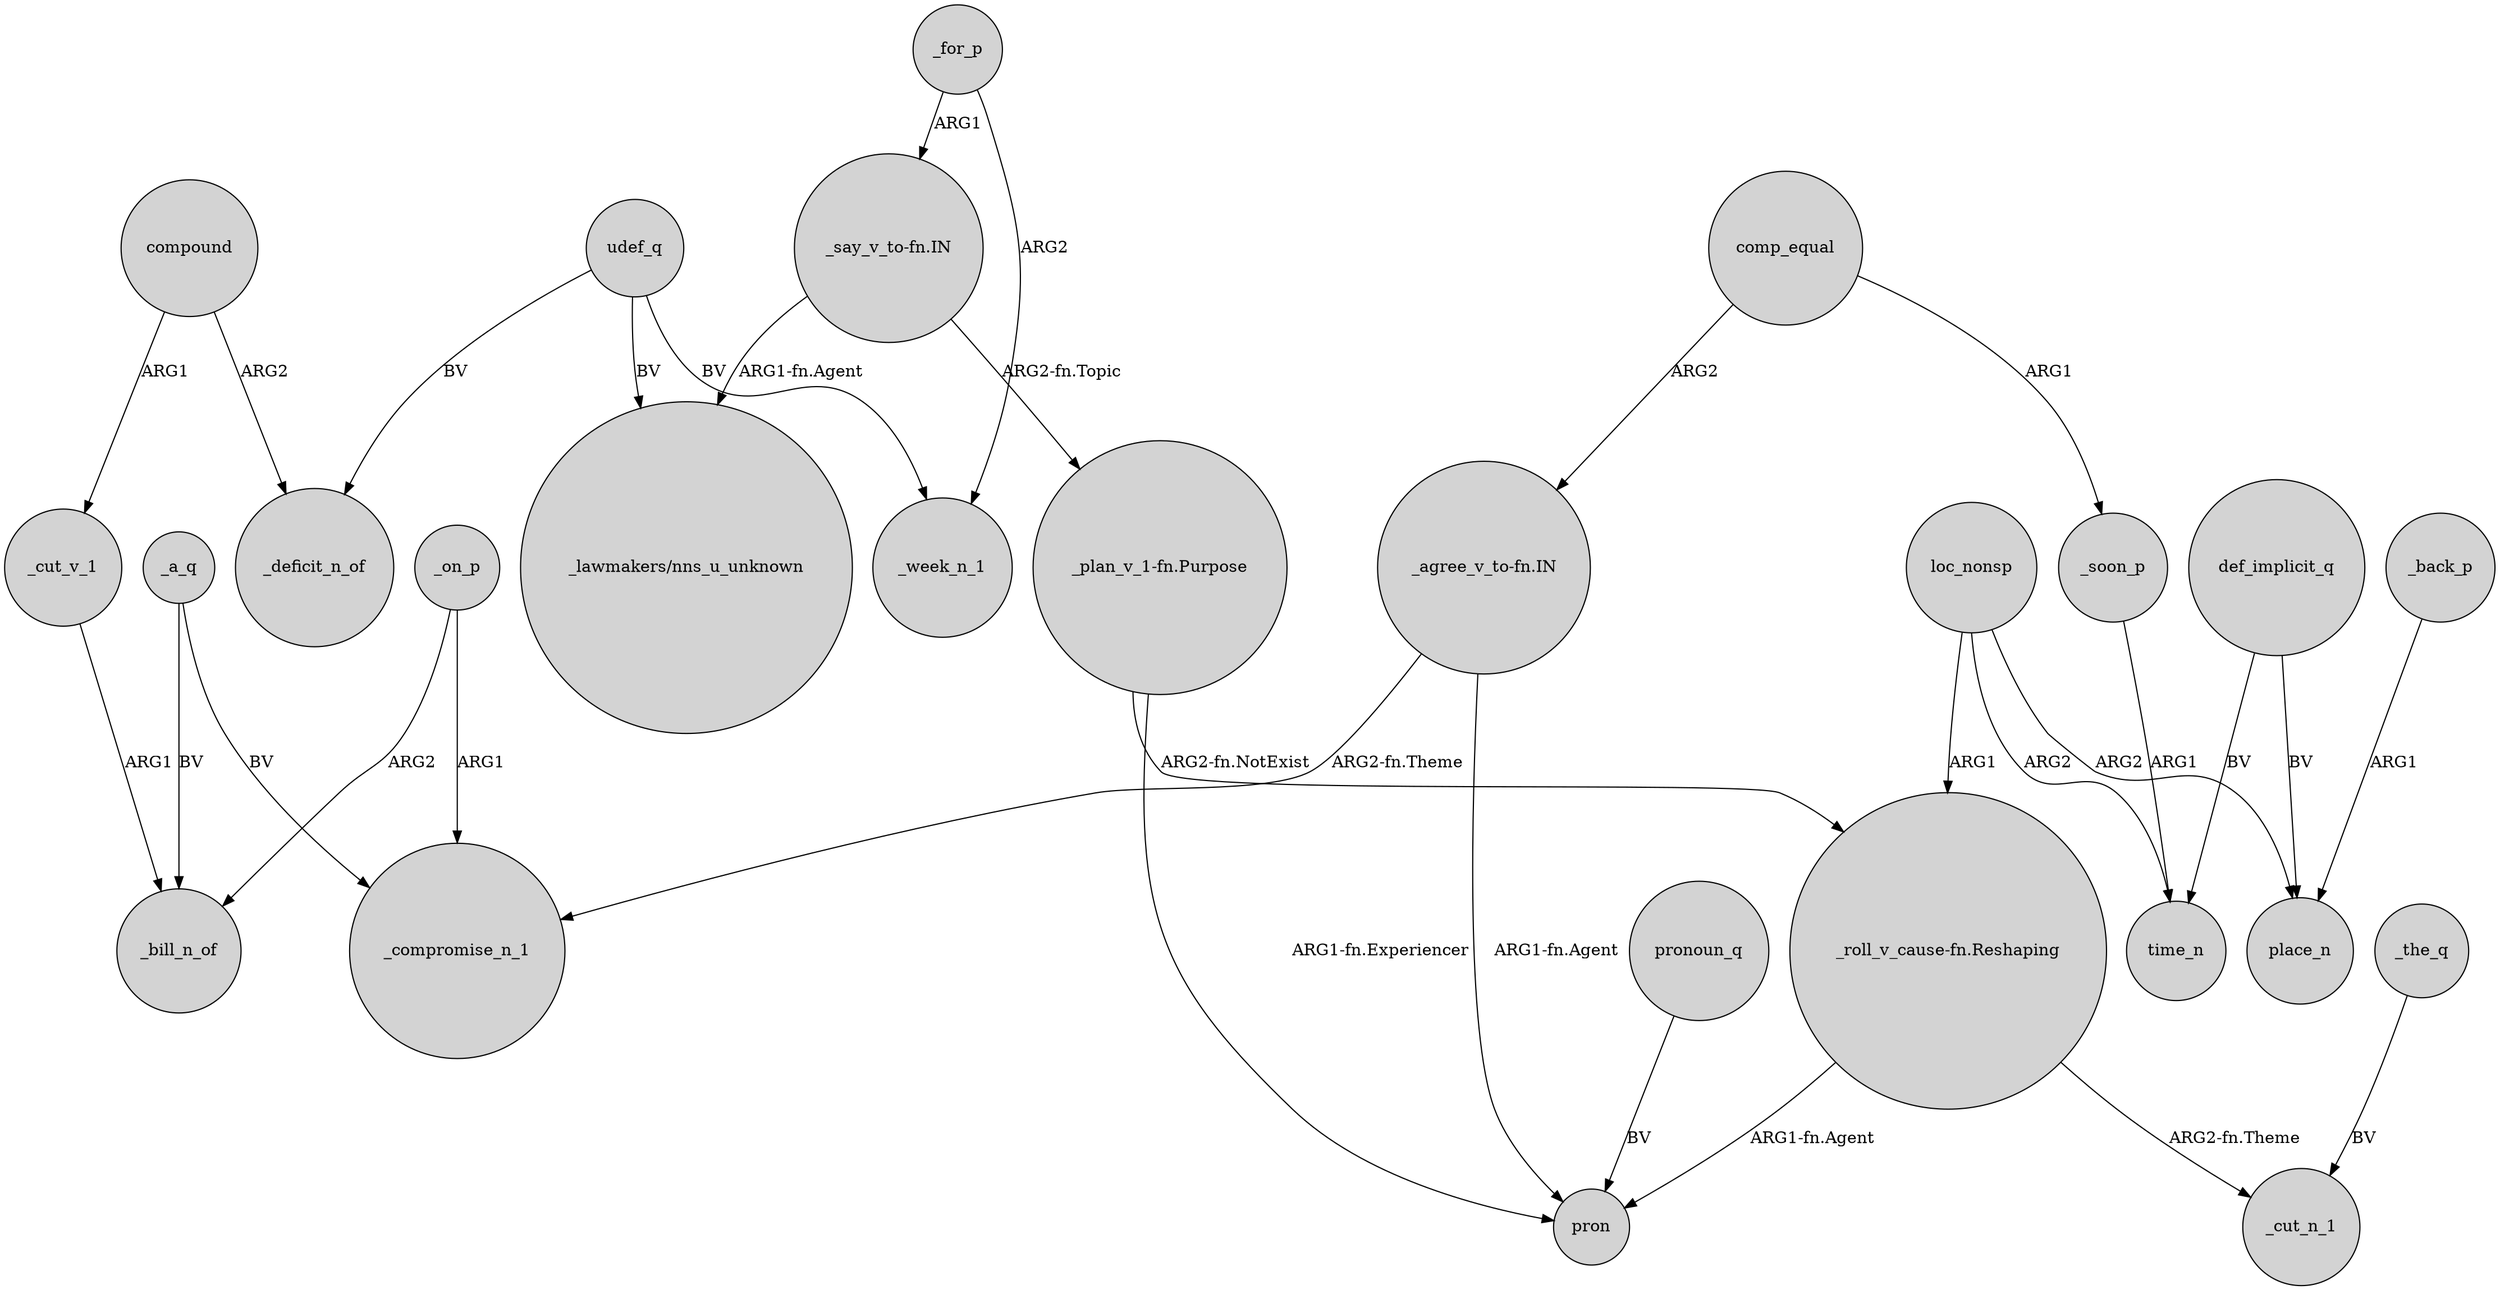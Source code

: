 digraph {
	node [shape=circle style=filled]
	"_plan_v_1-fn.Purpose" -> "_roll_v_cause-fn.Reshaping" [label="ARG2-fn.NotExist"]
	_for_p -> "_say_v_to-fn.IN" [label=ARG1]
	_a_q -> _bill_n_of [label=BV]
	"_agree_v_to-fn.IN" -> pron [label="ARG1-fn.Agent"]
	udef_q -> "_lawmakers/nns_u_unknown" [label=BV]
	_a_q -> _compromise_n_1 [label=BV]
	"_roll_v_cause-fn.Reshaping" -> _cut_n_1 [label="ARG2-fn.Theme"]
	"_plan_v_1-fn.Purpose" -> pron [label="ARG1-fn.Experiencer"]
	"_roll_v_cause-fn.Reshaping" -> pron [label="ARG1-fn.Agent"]
	_the_q -> _cut_n_1 [label=BV]
	def_implicit_q -> place_n [label=BV]
	comp_equal -> "_agree_v_to-fn.IN" [label=ARG2]
	"_say_v_to-fn.IN" -> "_plan_v_1-fn.Purpose" [label="ARG2-fn.Topic"]
	udef_q -> _deficit_n_of [label=BV]
	loc_nonsp -> time_n [label=ARG2]
	comp_equal -> _soon_p [label=ARG1]
	pronoun_q -> pron [label=BV]
	_cut_v_1 -> _bill_n_of [label=ARG1]
	_for_p -> _week_n_1 [label=ARG2]
	udef_q -> _week_n_1 [label=BV]
	compound -> _deficit_n_of [label=ARG2]
	_on_p -> _compromise_n_1 [label=ARG1]
	_on_p -> _bill_n_of [label=ARG2]
	loc_nonsp -> place_n [label=ARG2]
	_back_p -> place_n [label=ARG1]
	_soon_p -> time_n [label=ARG1]
	"_agree_v_to-fn.IN" -> _compromise_n_1 [label="ARG2-fn.Theme"]
	"_say_v_to-fn.IN" -> "_lawmakers/nns_u_unknown" [label="ARG1-fn.Agent"]
	loc_nonsp -> "_roll_v_cause-fn.Reshaping" [label=ARG1]
	def_implicit_q -> time_n [label=BV]
	compound -> _cut_v_1 [label=ARG1]
}
